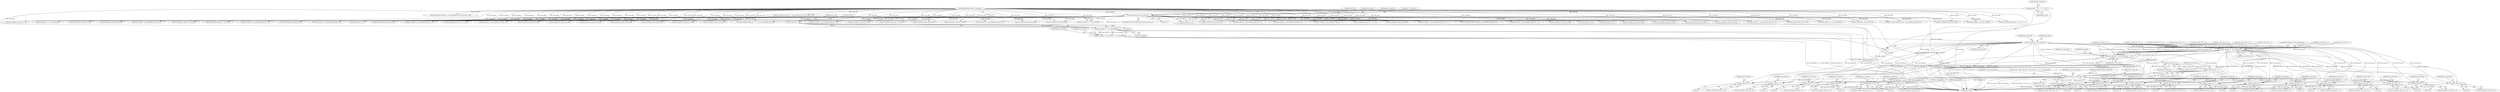 digraph "0_wildmidi_660b513d99bced8783a4a5984ac2f742c74ebbdd_2@array" {
"1000253" [label="(Call,(mus_data[7] << 8) | mus_data[6])"];
"1000254" [label="(Call,mus_data[7] << 8)"];
"1000227" [label="(Call,memcmp(mus_data, mus_hdr, 4))"];
"1000124" [label="(MethodParameterIn,uint8_t *mus_data)"];
"1000128" [label="(Call,mus_hdr[] = { 'M', 'U', 'S', 0x1A })"];
"1000251" [label="(Call,mus_song_ofs = (mus_data[7] << 8) | mus_data[6])"];
"1000356" [label="(Call,mus_data_ofs = mus_song_ofs)"];
"1000497" [label="(Call,mus_data_ofs + 1)"];
"1000516" [label="(Call,mus_data_ofs + 1)"];
"1000542" [label="(Call,mus_data_ofs + 1)"];
"1000552" [label="(Call,mus_data_ofs + 2)"];
"1000593" [label="(Call,mus_data_ofs + 1)"];
"1000633" [label="(Call,mus_data_ofs + 1)"];
"1000666" [label="(Call,mus_data_ofs + 1)"];
"1000820" [label="(Call,mus_data_ofs + 1)"];
"1000842" [label="(Call,mus_data_ofs + 2)"];
"1000879" [label="(Call,mus_data_ofs + 2)"];
"1000911" [label="(Call,mus_data_ofs + 2)"];
"1000943" [label="(Call,mus_data_ofs + 2)"];
"1000975" [label="(Call,mus_data_ofs + 2)"];
"1001007" [label="(Call,mus_data_ofs + 2)"];
"1001039" [label="(Call,mus_data_ofs + 2)"];
"1001071" [label="(Call,mus_data_ofs + 2)"];
"1001103" [label="(Call,mus_data_ofs + 2)"];
"1001135" [label="(Call,mus_data_ofs + 2)"];
"1001186" [label="(Call,mus_data_ofs += mus_event_size)"];
"1001190" [label="(Call,mus_data_ofs += mus_event_size)"];
"1001207" [label="(Call,mus_data_ofs++)"];
"1001213" [label="(Call,mus_data_ofs - 1)"];
"1001258" [label="(Call,mus_data_ofs < mus_size)"];
"1000668" [label="(Literal,1)"];
"1000228" [label="(Identifier,mus_data)"];
"1001187" [label="(Identifier,mus_data_ofs)"];
"1000705" [label="(Call,mus_data[mus_data_ofs] & 0x0f)"];
"1001204" [label="(Call,mus_data[mus_data_ofs++] & 0x7f)"];
"1001073" [label="(Literal,2)"];
"1000251" [label="(Call,mus_song_ofs = (mus_data[7] << 8) | mus_data[6])"];
"1000909" [label="(Call,mus_data[mus_data_ofs + 2])"];
"1000818" [label="(Call,mus_data[mus_data_ofs + 1])"];
"1000497" [label="(Call,mus_data_ofs + 1)"];
"1000258" [label="(Literal,8)"];
"1000422" [label="(Call,mus_data[mus_data_ofs] & 0x0f)"];
"1000879" [label="(Call,mus_data_ofs + 2)"];
"1000591" [label="(Call,mus_data[mus_data_ofs + 1])"];
"1000614" [label="(Call,mus_event_size = 2)"];
"1000411" [label="(ControlStructure,do)"];
"1000959" [label="(Call,mus_data[mus_data_ofs] & 0x0f)"];
"1001188" [label="(Identifier,mus_event_size)"];
"1001065" [label="(Call,mus_event[2] = mus_data[mus_data_ofs + 2])"];
"1001191" [label="(Identifier,mus_data_ofs)"];
"1001033" [label="(Call,mus_event[2] = mus_data[mus_data_ofs + 2])"];
"1001087" [label="(Call,mus_data[mus_data_ofs] & 0x0f)"];
"1000880" [label="(Identifier,mus_data_ofs)"];
"1000513" [label="(Call,mus_data[mus_data_ofs + 1] & 0x80)"];
"1000546" [label="(Call,mus_event[2] = mus_data[mus_data_ofs + 2])"];
"1000413" [label="(JumpTarget,_mus_build_event:)"];
"1001327" [label="(MethodReturn,RET)"];
"1000276" [label="(Call,mus_data[11] << 8)"];
"1000342" [label="(Call,(mus_data[mus_data_ofs + 1] << 8) | mus_data[mus_data_ofs])"];
"1000486" [label="(Call,mus_data[mus_data_ofs] & 0x0f)"];
"1000831" [label="(Call,mus_data[mus_data_ofs] & 0x0f)"];
"1001192" [label="(Identifier,mus_event_size)"];
"1000905" [label="(Call,mus_event[2] = mus_data[mus_data_ofs + 2])"];
"1001214" [label="(Identifier,mus_data_ofs)"];
"1000927" [label="(Call,mus_data[mus_data_ofs] & 0x0f)"];
"1000241" [label="(Identifier,mus_song_len)"];
"1001041" [label="(Literal,2)"];
"1000544" [label="(Literal,1)"];
"1000821" [label="(Identifier,mus_data_ofs)"];
"1000943" [label="(Call,mus_data_ofs + 2)"];
"1000944" [label="(Identifier,mus_data_ofs)"];
"1001005" [label="(Call,mus_data[mus_data_ofs + 2])"];
"1000789" [label="(Call,mus_data[mus_data_ofs] & 0x0f)"];
"1000543" [label="(Identifier,mus_data_ofs)"];
"1001137" [label="(Literal,2)"];
"1000455" [label="(Call,mus_data[mus_data_ofs] & 0xf0)"];
"1000477" [label="(Call,mus_event_size = 2)"];
"1000975" [label="(Call,mus_data_ofs + 2)"];
"1001148" [label="(Call,mus_event_size = 1)"];
"1001194" [label="(Identifier,mus_ticks)"];
"1000514" [label="(Call,mus_data[mus_data_ofs + 1])"];
"1000226" [label="(ControlStructure,if (memcmp(mus_data, mus_hdr, 4)))"];
"1000602" [label="(Call,mus_data[mus_data_ofs] & 0x0f)"];
"1000259" [label="(Call,mus_data[6])"];
"1000863" [label="(Call,mus_data[mus_data_ofs] & 0x0f)"];
"1001189" [label="(ControlStructure,goto _mus_build_event;)"];
"1001009" [label="(Literal,2)"];
"1000844" [label="(Literal,2)"];
"1000183" [label="(Call,mus_event_size = 0)"];
"1001205" [label="(Call,mus_data[mus_data_ofs++])"];
"1000516" [label="(Call,mus_data_ofs + 1)"];
"1001007" [label="(Call,mus_data_ofs + 2)"];
"1000242" [label="(Call,(mus_data[5] << 8) | mus_data[4])"];
"1000265" [label="(Call,mus_data[9] << 8)"];
"1000820" [label="(Call,mus_data_ofs + 1)"];
"1001259" [label="(Identifier,mus_data_ofs)"];
"1000129" [label="(Identifier,mus_hdr)"];
"1001071" [label="(Call,mus_data_ofs + 2)"];
"1000491" [label="(Call,mus_event[1] = mus_data[mus_data_ofs + 1])"];
"1001261" [label="(JumpTarget,_mus_end_of_song:)"];
"1000945" [label="(Literal,2)"];
"1001103" [label="(Call,mus_data_ofs + 2)"];
"1000233" [label="(Identifier,__FUNCTION__)"];
"1000469" [label="(Call,mus_data[mus_data_ofs] >> 4)"];
"1001190" [label="(Call,mus_data_ofs += mus_event_size)"];
"1000275" [label="(Call,(mus_data[11] << 8) | mus_data[10])"];
"1000991" [label="(Call,mus_data[mus_data_ofs] & 0x0f)"];
"1000260" [label="(Identifier,mus_data)"];
"1000229" [label="(Identifier,mus_hdr)"];
"1000252" [label="(Identifier,mus_song_ofs)"];
"1000913" [label="(Literal,2)"];
"1001008" [label="(Identifier,mus_data_ofs)"];
"1001207" [label="(Call,mus_data_ofs++)"];
"1000450" [label="(Call,mus_data[mus_data_ofs] = (mus_data[mus_data_ofs] & 0xf0) | 0x0f)"];
"1000128" [label="(Call,mus_hdr[] = { 'M', 'U', 'S', 0x1A })"];
"1001210" [label="(Call,mus_data[mus_data_ofs - 1] & 0x80)"];
"1000542" [label="(Call,mus_data_ofs + 1)"];
"1001037" [label="(Call,mus_data[mus_data_ofs + 2])"];
"1000126" [label="(Block,)"];
"1001040" [label="(Identifier,mus_data_ofs)"];
"1000582" [label="(Call,mus_data[mus_data_ofs] & 0x0f)"];
"1001072" [label="(Identifier,mus_data_ofs)"];
"1001129" [label="(Call,mus_event[2] = mus_data[mus_data_ofs + 2])"];
"1000132" [label="(Identifier,mus_song_ofs)"];
"1000263" [label="(Identifier,mus_ch_cnt1)"];
"1000633" [label="(Call,mus_data_ofs + 1)"];
"1000303" [label="(Call,mus_size < (mus_data_ofs + (mus_no_instr << 1) + mus_song_len))"];
"1000593" [label="(Call,mus_data_ofs + 1)"];
"1001258" [label="(Call,mus_data_ofs < mus_size)"];
"1000255" [label="(Call,mus_data[7])"];
"1001260" [label="(Identifier,mus_size)"];
"1000499" [label="(Literal,1)"];
"1000631" [label="(Call,mus_data[mus_data_ofs + 1])"];
"1000666" [label="(Call,mus_data_ofs + 1)"];
"1001097" [label="(Call,mus_event[2] = mus_data[mus_data_ofs + 2])"];
"1000550" [label="(Call,mus_data[mus_data_ofs + 2])"];
"1000635" [label="(Literal,1)"];
"1001001" [label="(Call,mus_event[2] = mus_data[mus_data_ofs + 2])"];
"1000563" [label="(Call,mus_data[mus_data_ofs] & 0x0f)"];
"1000554" [label="(Literal,2)"];
"1000553" [label="(Identifier,mus_data_ofs)"];
"1000443" [label="(Call,mus_data[mus_data_ofs] & 0x0f)"];
"1000412" [label="(Block,)"];
"1000539" [label="(Call,mus_data[mus_data_ofs + 1] & 0x7f)"];
"1000634" [label="(Identifier,mus_data_ofs)"];
"1000843" [label="(Identifier,mus_data_ofs)"];
"1001069" [label="(Call,mus_data[mus_data_ofs + 2])"];
"1000660" [label="(Call,mus_event_size = 2)"];
"1000873" [label="(Call,mus_event[2] = mus_data[mus_data_ofs + 2])"];
"1000253" [label="(Call,(mus_data[7] << 8) | mus_data[6])"];
"1000977" [label="(Literal,2)"];
"1001135" [label="(Call,mus_data_ofs + 2)"];
"1000552" [label="(Call,mus_data_ofs + 2)"];
"1000630" [label="(Call,mus_data[mus_data_ofs + 1] << 6)"];
"1000973" [label="(Call,mus_data[mus_data_ofs + 2])"];
"1001105" [label="(Literal,2)"];
"1000254" [label="(Call,mus_data[7] << 8)"];
"1000356" [label="(Call,mus_data_ofs = mus_song_ofs)"];
"1000357" [label="(Identifier,mus_data_ofs)"];
"1000530" [label="(Call,mus_data[mus_data_ofs] & 0x0f)"];
"1000495" [label="(Call,mus_data[mus_data_ofs + 1])"];
"1000498" [label="(Identifier,mus_data_ofs)"];
"1000937" [label="(Call,mus_event[2] = mus_data[mus_data_ofs + 2])"];
"1001211" [label="(Call,mus_data[mus_data_ofs - 1])"];
"1001186" [label="(Call,mus_data_ofs += mus_event_size)"];
"1000414" [label="(Call,MUS_EVENT_DEBUG(\"Before\", mus_data[mus_data_ofs], 0))"];
"1001185" [label="(Block,)"];
"1001101" [label="(Call,mus_data[mus_data_ofs + 2])"];
"1000360" [label="(Identifier,mus_freq)"];
"1000587" [label="(Call,mus_event[1] = mus_data[mus_data_ofs + 1])"];
"1000623" [label="(Call,mus_data[mus_data_ofs] & 0x0f)"];
"1000664" [label="(Call,mus_data[mus_data_ofs + 1])"];
"1000243" [label="(Call,mus_data[5] << 8)"];
"1001136" [label="(Identifier,mus_data_ofs)"];
"1000291" [label="(Call,mus_data[13] << 8)"];
"1000594" [label="(Identifier,mus_data_ofs)"];
"1000124" [label="(MethodParameterIn,uint8_t *mus_data)"];
"1001039" [label="(Call,mus_data_ofs + 2)"];
"1000595" [label="(Literal,1)"];
"1001119" [label="(Call,mus_data[mus_data_ofs] & 0x0f)"];
"1000912" [label="(Identifier,mus_data_ofs)"];
"1000877" [label="(Call,mus_data[mus_data_ofs + 2])"];
"1001180" [label="(Call,mus_data[mus_data_ofs] & 0x80)"];
"1000895" [label="(Call,mus_data[mus_data_ofs] & 0x0f)"];
"1000667" [label="(Identifier,mus_data_ofs)"];
"1000227" [label="(Call,memcmp(mus_data, mus_hdr, 4))"];
"1001133" [label="(Call,mus_data[mus_data_ofs + 2])"];
"1001023" [label="(Call,mus_data[mus_data_ofs] & 0x0f)"];
"1000840" [label="(Call,mus_data[mus_data_ofs + 2])"];
"1000881" [label="(Literal,2)"];
"1000969" [label="(Call,mus_event[2] = mus_data[mus_data_ofs + 2])"];
"1001104" [label="(Identifier,mus_data_ofs)"];
"1000517" [label="(Identifier,mus_data_ofs)"];
"1000733" [label="(Call,mus_data[mus_data_ofs] & 0x0f)"];
"1000290" [label="(Call,(mus_data[13] << 8) | mus_data[12])"];
"1001157" [label="(Call,mus_event_size = 1)"];
"1000230" [label="(Literal,4)"];
"1001055" [label="(Call,mus_data[mus_data_ofs] & 0x0f)"];
"1000573" [label="(Call,mus_event_size = 2)"];
"1000911" [label="(Call,mus_data_ofs + 2)"];
"1000429" [label="(Call,mus_data[mus_data_ofs] = (mus_data[mus_data_ofs] & 0xf0) | 0x09)"];
"1000814" [label="(Call,mus_event_size = 3)"];
"1000125" [label="(MethodParameterIn,uint32_t mus_size)"];
"1000540" [label="(Call,mus_data[mus_data_ofs + 1])"];
"1000976" [label="(Identifier,mus_data_ofs)"];
"1000461" [label="(Call,MUS_EVENT_DEBUG(\"After\", mus_data[mus_data_ofs], 0))"];
"1000677" [label="(Call,mus_data[mus_data_ofs] & 0x0f)"];
"1000941" [label="(Call,mus_data[mus_data_ofs + 2])"];
"1000521" [label="(Call,mus_event_size = 3)"];
"1001213" [label="(Call,mus_data_ofs - 1)"];
"1000842" [label="(Call,mus_data_ofs + 2)"];
"1000264" [label="(Call,(mus_data[9] << 8) | mus_data[8])"];
"1001215" [label="(Literal,1)"];
"1001208" [label="(Identifier,mus_data_ofs)"];
"1000343" [label="(Call,mus_data[mus_data_ofs + 1] << 8)"];
"1000434" [label="(Call,mus_data[mus_data_ofs] & 0xf0)"];
"1000761" [label="(Call,mus_data[mus_data_ofs] & 0x0f)"];
"1000822" [label="(Literal,1)"];
"1000836" [label="(Call,mus_event[1] = mus_data[mus_data_ofs + 2])"];
"1000358" [label="(Identifier,mus_song_ofs)"];
"1000518" [label="(Literal,1)"];
"1000253" -> "1000251"  [label="AST: "];
"1000253" -> "1000259"  [label="CFG: "];
"1000254" -> "1000253"  [label="AST: "];
"1000259" -> "1000253"  [label="AST: "];
"1000251" -> "1000253"  [label="CFG: "];
"1000253" -> "1001327"  [label="DDG: mus_data[6]"];
"1000253" -> "1001327"  [label="DDG: mus_data[7] << 8"];
"1000253" -> "1000251"  [label="DDG: mus_data[7] << 8"];
"1000253" -> "1000251"  [label="DDG: mus_data[6]"];
"1000254" -> "1000253"  [label="DDG: mus_data[7]"];
"1000254" -> "1000253"  [label="DDG: 8"];
"1000227" -> "1000253"  [label="DDG: mus_data"];
"1000124" -> "1000253"  [label="DDG: mus_data"];
"1000254" -> "1000258"  [label="CFG: "];
"1000255" -> "1000254"  [label="AST: "];
"1000258" -> "1000254"  [label="AST: "];
"1000260" -> "1000254"  [label="CFG: "];
"1000254" -> "1001327"  [label="DDG: mus_data[7]"];
"1000227" -> "1000254"  [label="DDG: mus_data"];
"1000124" -> "1000254"  [label="DDG: mus_data"];
"1000227" -> "1000226"  [label="AST: "];
"1000227" -> "1000230"  [label="CFG: "];
"1000228" -> "1000227"  [label="AST: "];
"1000229" -> "1000227"  [label="AST: "];
"1000230" -> "1000227"  [label="AST: "];
"1000233" -> "1000227"  [label="CFG: "];
"1000241" -> "1000227"  [label="CFG: "];
"1000227" -> "1001327"  [label="DDG: memcmp(mus_data, mus_hdr, 4)"];
"1000227" -> "1001327"  [label="DDG: mus_data"];
"1000227" -> "1001327"  [label="DDG: mus_hdr"];
"1000124" -> "1000227"  [label="DDG: mus_data"];
"1000128" -> "1000227"  [label="DDG: mus_hdr"];
"1000227" -> "1000243"  [label="DDG: mus_data"];
"1000227" -> "1000242"  [label="DDG: mus_data"];
"1000227" -> "1000265"  [label="DDG: mus_data"];
"1000227" -> "1000264"  [label="DDG: mus_data"];
"1000227" -> "1000276"  [label="DDG: mus_data"];
"1000227" -> "1000275"  [label="DDG: mus_data"];
"1000227" -> "1000291"  [label="DDG: mus_data"];
"1000227" -> "1000290"  [label="DDG: mus_data"];
"1000227" -> "1000343"  [label="DDG: mus_data"];
"1000227" -> "1000342"  [label="DDG: mus_data"];
"1000227" -> "1000414"  [label="DDG: mus_data"];
"1000227" -> "1000422"  [label="DDG: mus_data"];
"1000227" -> "1000434"  [label="DDG: mus_data"];
"1000227" -> "1000443"  [label="DDG: mus_data"];
"1000227" -> "1000455"  [label="DDG: mus_data"];
"1000227" -> "1000461"  [label="DDG: mus_data"];
"1000227" -> "1000469"  [label="DDG: mus_data"];
"1000227" -> "1000486"  [label="DDG: mus_data"];
"1000227" -> "1000491"  [label="DDG: mus_data"];
"1000227" -> "1000513"  [label="DDG: mus_data"];
"1000227" -> "1000530"  [label="DDG: mus_data"];
"1000227" -> "1000539"  [label="DDG: mus_data"];
"1000227" -> "1000546"  [label="DDG: mus_data"];
"1000227" -> "1000563"  [label="DDG: mus_data"];
"1000227" -> "1000582"  [label="DDG: mus_data"];
"1000227" -> "1000587"  [label="DDG: mus_data"];
"1000227" -> "1000602"  [label="DDG: mus_data"];
"1000227" -> "1000623"  [label="DDG: mus_data"];
"1000227" -> "1000630"  [label="DDG: mus_data"];
"1000227" -> "1000677"  [label="DDG: mus_data"];
"1000227" -> "1000705"  [label="DDG: mus_data"];
"1000227" -> "1000733"  [label="DDG: mus_data"];
"1000227" -> "1000761"  [label="DDG: mus_data"];
"1000227" -> "1000789"  [label="DDG: mus_data"];
"1000227" -> "1000831"  [label="DDG: mus_data"];
"1000227" -> "1000836"  [label="DDG: mus_data"];
"1000227" -> "1000863"  [label="DDG: mus_data"];
"1000227" -> "1000873"  [label="DDG: mus_data"];
"1000227" -> "1000895"  [label="DDG: mus_data"];
"1000227" -> "1000905"  [label="DDG: mus_data"];
"1000227" -> "1000927"  [label="DDG: mus_data"];
"1000227" -> "1000937"  [label="DDG: mus_data"];
"1000227" -> "1000959"  [label="DDG: mus_data"];
"1000227" -> "1000969"  [label="DDG: mus_data"];
"1000227" -> "1000991"  [label="DDG: mus_data"];
"1000227" -> "1001001"  [label="DDG: mus_data"];
"1000227" -> "1001023"  [label="DDG: mus_data"];
"1000227" -> "1001033"  [label="DDG: mus_data"];
"1000227" -> "1001055"  [label="DDG: mus_data"];
"1000227" -> "1001065"  [label="DDG: mus_data"];
"1000227" -> "1001087"  [label="DDG: mus_data"];
"1000227" -> "1001097"  [label="DDG: mus_data"];
"1000227" -> "1001119"  [label="DDG: mus_data"];
"1000227" -> "1001129"  [label="DDG: mus_data"];
"1000227" -> "1001180"  [label="DDG: mus_data"];
"1000227" -> "1001204"  [label="DDG: mus_data"];
"1000227" -> "1001210"  [label="DDG: mus_data"];
"1000124" -> "1000123"  [label="AST: "];
"1000124" -> "1001327"  [label="DDG: mus_data"];
"1000124" -> "1000243"  [label="DDG: mus_data"];
"1000124" -> "1000242"  [label="DDG: mus_data"];
"1000124" -> "1000265"  [label="DDG: mus_data"];
"1000124" -> "1000264"  [label="DDG: mus_data"];
"1000124" -> "1000276"  [label="DDG: mus_data"];
"1000124" -> "1000275"  [label="DDG: mus_data"];
"1000124" -> "1000291"  [label="DDG: mus_data"];
"1000124" -> "1000290"  [label="DDG: mus_data"];
"1000124" -> "1000343"  [label="DDG: mus_data"];
"1000124" -> "1000342"  [label="DDG: mus_data"];
"1000124" -> "1000414"  [label="DDG: mus_data"];
"1000124" -> "1000422"  [label="DDG: mus_data"];
"1000124" -> "1000429"  [label="DDG: mus_data"];
"1000124" -> "1000434"  [label="DDG: mus_data"];
"1000124" -> "1000443"  [label="DDG: mus_data"];
"1000124" -> "1000450"  [label="DDG: mus_data"];
"1000124" -> "1000455"  [label="DDG: mus_data"];
"1000124" -> "1000461"  [label="DDG: mus_data"];
"1000124" -> "1000469"  [label="DDG: mus_data"];
"1000124" -> "1000486"  [label="DDG: mus_data"];
"1000124" -> "1000491"  [label="DDG: mus_data"];
"1000124" -> "1000513"  [label="DDG: mus_data"];
"1000124" -> "1000530"  [label="DDG: mus_data"];
"1000124" -> "1000539"  [label="DDG: mus_data"];
"1000124" -> "1000546"  [label="DDG: mus_data"];
"1000124" -> "1000563"  [label="DDG: mus_data"];
"1000124" -> "1000582"  [label="DDG: mus_data"];
"1000124" -> "1000587"  [label="DDG: mus_data"];
"1000124" -> "1000602"  [label="DDG: mus_data"];
"1000124" -> "1000623"  [label="DDG: mus_data"];
"1000124" -> "1000630"  [label="DDG: mus_data"];
"1000124" -> "1000677"  [label="DDG: mus_data"];
"1000124" -> "1000705"  [label="DDG: mus_data"];
"1000124" -> "1000733"  [label="DDG: mus_data"];
"1000124" -> "1000761"  [label="DDG: mus_data"];
"1000124" -> "1000789"  [label="DDG: mus_data"];
"1000124" -> "1000831"  [label="DDG: mus_data"];
"1000124" -> "1000836"  [label="DDG: mus_data"];
"1000124" -> "1000863"  [label="DDG: mus_data"];
"1000124" -> "1000873"  [label="DDG: mus_data"];
"1000124" -> "1000895"  [label="DDG: mus_data"];
"1000124" -> "1000905"  [label="DDG: mus_data"];
"1000124" -> "1000927"  [label="DDG: mus_data"];
"1000124" -> "1000937"  [label="DDG: mus_data"];
"1000124" -> "1000959"  [label="DDG: mus_data"];
"1000124" -> "1000969"  [label="DDG: mus_data"];
"1000124" -> "1000991"  [label="DDG: mus_data"];
"1000124" -> "1001001"  [label="DDG: mus_data"];
"1000124" -> "1001023"  [label="DDG: mus_data"];
"1000124" -> "1001033"  [label="DDG: mus_data"];
"1000124" -> "1001055"  [label="DDG: mus_data"];
"1000124" -> "1001065"  [label="DDG: mus_data"];
"1000124" -> "1001087"  [label="DDG: mus_data"];
"1000124" -> "1001097"  [label="DDG: mus_data"];
"1000124" -> "1001119"  [label="DDG: mus_data"];
"1000124" -> "1001129"  [label="DDG: mus_data"];
"1000124" -> "1001180"  [label="DDG: mus_data"];
"1000124" -> "1001204"  [label="DDG: mus_data"];
"1000124" -> "1001210"  [label="DDG: mus_data"];
"1000128" -> "1000126"  [label="AST: "];
"1000128" -> "1000129"  [label="CFG: "];
"1000129" -> "1000128"  [label="AST: "];
"1000132" -> "1000128"  [label="CFG: "];
"1000128" -> "1001327"  [label="DDG: mus_hdr"];
"1000251" -> "1000126"  [label="AST: "];
"1000252" -> "1000251"  [label="AST: "];
"1000263" -> "1000251"  [label="CFG: "];
"1000251" -> "1001327"  [label="DDG: (mus_data[7] << 8) | mus_data[6]"];
"1000251" -> "1001327"  [label="DDG: mus_song_ofs"];
"1000251" -> "1000356"  [label="DDG: mus_song_ofs"];
"1000356" -> "1000126"  [label="AST: "];
"1000356" -> "1000358"  [label="CFG: "];
"1000357" -> "1000356"  [label="AST: "];
"1000358" -> "1000356"  [label="AST: "];
"1000360" -> "1000356"  [label="CFG: "];
"1000356" -> "1001327"  [label="DDG: mus_data_ofs"];
"1000356" -> "1001327"  [label="DDG: mus_song_ofs"];
"1000356" -> "1000497"  [label="DDG: mus_data_ofs"];
"1000356" -> "1000516"  [label="DDG: mus_data_ofs"];
"1000356" -> "1000542"  [label="DDG: mus_data_ofs"];
"1000356" -> "1000552"  [label="DDG: mus_data_ofs"];
"1000356" -> "1000593"  [label="DDG: mus_data_ofs"];
"1000356" -> "1000633"  [label="DDG: mus_data_ofs"];
"1000356" -> "1000666"  [label="DDG: mus_data_ofs"];
"1000356" -> "1000820"  [label="DDG: mus_data_ofs"];
"1000356" -> "1000842"  [label="DDG: mus_data_ofs"];
"1000356" -> "1000879"  [label="DDG: mus_data_ofs"];
"1000356" -> "1000911"  [label="DDG: mus_data_ofs"];
"1000356" -> "1000943"  [label="DDG: mus_data_ofs"];
"1000356" -> "1000975"  [label="DDG: mus_data_ofs"];
"1000356" -> "1001007"  [label="DDG: mus_data_ofs"];
"1000356" -> "1001039"  [label="DDG: mus_data_ofs"];
"1000356" -> "1001071"  [label="DDG: mus_data_ofs"];
"1000356" -> "1001103"  [label="DDG: mus_data_ofs"];
"1000356" -> "1001135"  [label="DDG: mus_data_ofs"];
"1000356" -> "1001186"  [label="DDG: mus_data_ofs"];
"1000356" -> "1001190"  [label="DDG: mus_data_ofs"];
"1000497" -> "1000495"  [label="AST: "];
"1000497" -> "1000499"  [label="CFG: "];
"1000498" -> "1000497"  [label="AST: "];
"1000499" -> "1000497"  [label="AST: "];
"1000495" -> "1000497"  [label="CFG: "];
"1000497" -> "1001327"  [label="DDG: mus_data_ofs"];
"1001258" -> "1000497"  [label="DDG: mus_data_ofs"];
"1001186" -> "1000497"  [label="DDG: mus_data_ofs"];
"1000516" -> "1000514"  [label="AST: "];
"1000516" -> "1000518"  [label="CFG: "];
"1000517" -> "1000516"  [label="AST: "];
"1000518" -> "1000516"  [label="AST: "];
"1000514" -> "1000516"  [label="CFG: "];
"1001258" -> "1000516"  [label="DDG: mus_data_ofs"];
"1001186" -> "1000516"  [label="DDG: mus_data_ofs"];
"1000542" -> "1000540"  [label="AST: "];
"1000542" -> "1000544"  [label="CFG: "];
"1000543" -> "1000542"  [label="AST: "];
"1000544" -> "1000542"  [label="AST: "];
"1000540" -> "1000542"  [label="CFG: "];
"1001258" -> "1000542"  [label="DDG: mus_data_ofs"];
"1001186" -> "1000542"  [label="DDG: mus_data_ofs"];
"1000552" -> "1000550"  [label="AST: "];
"1000552" -> "1000554"  [label="CFG: "];
"1000553" -> "1000552"  [label="AST: "];
"1000554" -> "1000552"  [label="AST: "];
"1000550" -> "1000552"  [label="CFG: "];
"1000552" -> "1001327"  [label="DDG: mus_data_ofs"];
"1001258" -> "1000552"  [label="DDG: mus_data_ofs"];
"1001186" -> "1000552"  [label="DDG: mus_data_ofs"];
"1000593" -> "1000591"  [label="AST: "];
"1000593" -> "1000595"  [label="CFG: "];
"1000594" -> "1000593"  [label="AST: "];
"1000595" -> "1000593"  [label="AST: "];
"1000591" -> "1000593"  [label="CFG: "];
"1000593" -> "1001327"  [label="DDG: mus_data_ofs"];
"1001258" -> "1000593"  [label="DDG: mus_data_ofs"];
"1001186" -> "1000593"  [label="DDG: mus_data_ofs"];
"1000633" -> "1000631"  [label="AST: "];
"1000633" -> "1000635"  [label="CFG: "];
"1000634" -> "1000633"  [label="AST: "];
"1000635" -> "1000633"  [label="AST: "];
"1000631" -> "1000633"  [label="CFG: "];
"1000633" -> "1001327"  [label="DDG: mus_data_ofs"];
"1001258" -> "1000633"  [label="DDG: mus_data_ofs"];
"1001186" -> "1000633"  [label="DDG: mus_data_ofs"];
"1000666" -> "1000664"  [label="AST: "];
"1000666" -> "1000668"  [label="CFG: "];
"1000667" -> "1000666"  [label="AST: "];
"1000668" -> "1000666"  [label="AST: "];
"1000664" -> "1000666"  [label="CFG: "];
"1000666" -> "1001327"  [label="DDG: mus_data_ofs"];
"1001258" -> "1000666"  [label="DDG: mus_data_ofs"];
"1001186" -> "1000666"  [label="DDG: mus_data_ofs"];
"1000820" -> "1000818"  [label="AST: "];
"1000820" -> "1000822"  [label="CFG: "];
"1000821" -> "1000820"  [label="AST: "];
"1000822" -> "1000820"  [label="AST: "];
"1000818" -> "1000820"  [label="CFG: "];
"1001258" -> "1000820"  [label="DDG: mus_data_ofs"];
"1001186" -> "1000820"  [label="DDG: mus_data_ofs"];
"1000842" -> "1000840"  [label="AST: "];
"1000842" -> "1000844"  [label="CFG: "];
"1000843" -> "1000842"  [label="AST: "];
"1000844" -> "1000842"  [label="AST: "];
"1000840" -> "1000842"  [label="CFG: "];
"1000842" -> "1001327"  [label="DDG: mus_data_ofs"];
"1001258" -> "1000842"  [label="DDG: mus_data_ofs"];
"1001186" -> "1000842"  [label="DDG: mus_data_ofs"];
"1000879" -> "1000877"  [label="AST: "];
"1000879" -> "1000881"  [label="CFG: "];
"1000880" -> "1000879"  [label="AST: "];
"1000881" -> "1000879"  [label="AST: "];
"1000877" -> "1000879"  [label="CFG: "];
"1000879" -> "1001327"  [label="DDG: mus_data_ofs"];
"1001258" -> "1000879"  [label="DDG: mus_data_ofs"];
"1001186" -> "1000879"  [label="DDG: mus_data_ofs"];
"1000911" -> "1000909"  [label="AST: "];
"1000911" -> "1000913"  [label="CFG: "];
"1000912" -> "1000911"  [label="AST: "];
"1000913" -> "1000911"  [label="AST: "];
"1000909" -> "1000911"  [label="CFG: "];
"1000911" -> "1001327"  [label="DDG: mus_data_ofs"];
"1001258" -> "1000911"  [label="DDG: mus_data_ofs"];
"1001186" -> "1000911"  [label="DDG: mus_data_ofs"];
"1000943" -> "1000941"  [label="AST: "];
"1000943" -> "1000945"  [label="CFG: "];
"1000944" -> "1000943"  [label="AST: "];
"1000945" -> "1000943"  [label="AST: "];
"1000941" -> "1000943"  [label="CFG: "];
"1000943" -> "1001327"  [label="DDG: mus_data_ofs"];
"1001258" -> "1000943"  [label="DDG: mus_data_ofs"];
"1001186" -> "1000943"  [label="DDG: mus_data_ofs"];
"1000975" -> "1000973"  [label="AST: "];
"1000975" -> "1000977"  [label="CFG: "];
"1000976" -> "1000975"  [label="AST: "];
"1000977" -> "1000975"  [label="AST: "];
"1000973" -> "1000975"  [label="CFG: "];
"1000975" -> "1001327"  [label="DDG: mus_data_ofs"];
"1001258" -> "1000975"  [label="DDG: mus_data_ofs"];
"1001186" -> "1000975"  [label="DDG: mus_data_ofs"];
"1001007" -> "1001005"  [label="AST: "];
"1001007" -> "1001009"  [label="CFG: "];
"1001008" -> "1001007"  [label="AST: "];
"1001009" -> "1001007"  [label="AST: "];
"1001005" -> "1001007"  [label="CFG: "];
"1001007" -> "1001327"  [label="DDG: mus_data_ofs"];
"1001258" -> "1001007"  [label="DDG: mus_data_ofs"];
"1001186" -> "1001007"  [label="DDG: mus_data_ofs"];
"1001039" -> "1001037"  [label="AST: "];
"1001039" -> "1001041"  [label="CFG: "];
"1001040" -> "1001039"  [label="AST: "];
"1001041" -> "1001039"  [label="AST: "];
"1001037" -> "1001039"  [label="CFG: "];
"1001039" -> "1001327"  [label="DDG: mus_data_ofs"];
"1001258" -> "1001039"  [label="DDG: mus_data_ofs"];
"1001186" -> "1001039"  [label="DDG: mus_data_ofs"];
"1001071" -> "1001069"  [label="AST: "];
"1001071" -> "1001073"  [label="CFG: "];
"1001072" -> "1001071"  [label="AST: "];
"1001073" -> "1001071"  [label="AST: "];
"1001069" -> "1001071"  [label="CFG: "];
"1001071" -> "1001327"  [label="DDG: mus_data_ofs"];
"1001258" -> "1001071"  [label="DDG: mus_data_ofs"];
"1001186" -> "1001071"  [label="DDG: mus_data_ofs"];
"1001103" -> "1001101"  [label="AST: "];
"1001103" -> "1001105"  [label="CFG: "];
"1001104" -> "1001103"  [label="AST: "];
"1001105" -> "1001103"  [label="AST: "];
"1001101" -> "1001103"  [label="CFG: "];
"1001103" -> "1001327"  [label="DDG: mus_data_ofs"];
"1001258" -> "1001103"  [label="DDG: mus_data_ofs"];
"1001186" -> "1001103"  [label="DDG: mus_data_ofs"];
"1001135" -> "1001133"  [label="AST: "];
"1001135" -> "1001137"  [label="CFG: "];
"1001136" -> "1001135"  [label="AST: "];
"1001137" -> "1001135"  [label="AST: "];
"1001133" -> "1001135"  [label="CFG: "];
"1001135" -> "1001327"  [label="DDG: mus_data_ofs"];
"1001258" -> "1001135"  [label="DDG: mus_data_ofs"];
"1001186" -> "1001135"  [label="DDG: mus_data_ofs"];
"1001186" -> "1001185"  [label="AST: "];
"1001186" -> "1001188"  [label="CFG: "];
"1001187" -> "1001186"  [label="AST: "];
"1001188" -> "1001186"  [label="AST: "];
"1001189" -> "1001186"  [label="CFG: "];
"1001186" -> "1001327"  [label="DDG: mus_event_size"];
"1001186" -> "1001327"  [label="DDG: mus_data_ofs"];
"1000521" -> "1001186"  [label="DDG: mus_event_size"];
"1000660" -> "1001186"  [label="DDG: mus_event_size"];
"1000183" -> "1001186"  [label="DDG: mus_event_size"];
"1000814" -> "1001186"  [label="DDG: mus_event_size"];
"1000573" -> "1001186"  [label="DDG: mus_event_size"];
"1000614" -> "1001186"  [label="DDG: mus_event_size"];
"1001148" -> "1001186"  [label="DDG: mus_event_size"];
"1000477" -> "1001186"  [label="DDG: mus_event_size"];
"1001157" -> "1001186"  [label="DDG: mus_event_size"];
"1001258" -> "1001186"  [label="DDG: mus_data_ofs"];
"1001186" -> "1001190"  [label="DDG: mus_data_ofs"];
"1001190" -> "1000412"  [label="AST: "];
"1001190" -> "1001192"  [label="CFG: "];
"1001191" -> "1001190"  [label="AST: "];
"1001192" -> "1001190"  [label="AST: "];
"1001194" -> "1001190"  [label="CFG: "];
"1001190" -> "1001327"  [label="DDG: mus_event_size"];
"1000521" -> "1001190"  [label="DDG: mus_event_size"];
"1000660" -> "1001190"  [label="DDG: mus_event_size"];
"1000183" -> "1001190"  [label="DDG: mus_event_size"];
"1000814" -> "1001190"  [label="DDG: mus_event_size"];
"1000573" -> "1001190"  [label="DDG: mus_event_size"];
"1000614" -> "1001190"  [label="DDG: mus_event_size"];
"1001148" -> "1001190"  [label="DDG: mus_event_size"];
"1000477" -> "1001190"  [label="DDG: mus_event_size"];
"1001157" -> "1001190"  [label="DDG: mus_event_size"];
"1001258" -> "1001190"  [label="DDG: mus_data_ofs"];
"1001190" -> "1001207"  [label="DDG: mus_data_ofs"];
"1001207" -> "1001205"  [label="AST: "];
"1001207" -> "1001208"  [label="CFG: "];
"1001208" -> "1001207"  [label="AST: "];
"1001205" -> "1001207"  [label="CFG: "];
"1001213" -> "1001207"  [label="DDG: mus_data_ofs"];
"1001207" -> "1001213"  [label="DDG: mus_data_ofs"];
"1001213" -> "1001211"  [label="AST: "];
"1001213" -> "1001215"  [label="CFG: "];
"1001214" -> "1001213"  [label="AST: "];
"1001215" -> "1001213"  [label="AST: "];
"1001211" -> "1001213"  [label="CFG: "];
"1001213" -> "1001258"  [label="DDG: mus_data_ofs"];
"1001258" -> "1000411"  [label="AST: "];
"1001258" -> "1001260"  [label="CFG: "];
"1001259" -> "1001258"  [label="AST: "];
"1001260" -> "1001258"  [label="AST: "];
"1000413" -> "1001258"  [label="CFG: "];
"1001261" -> "1001258"  [label="CFG: "];
"1001258" -> "1001327"  [label="DDG: mus_data_ofs < mus_size"];
"1001258" -> "1001327"  [label="DDG: mus_size"];
"1001258" -> "1001327"  [label="DDG: mus_data_ofs"];
"1000303" -> "1001258"  [label="DDG: mus_size"];
"1000125" -> "1001258"  [label="DDG: mus_size"];
}
